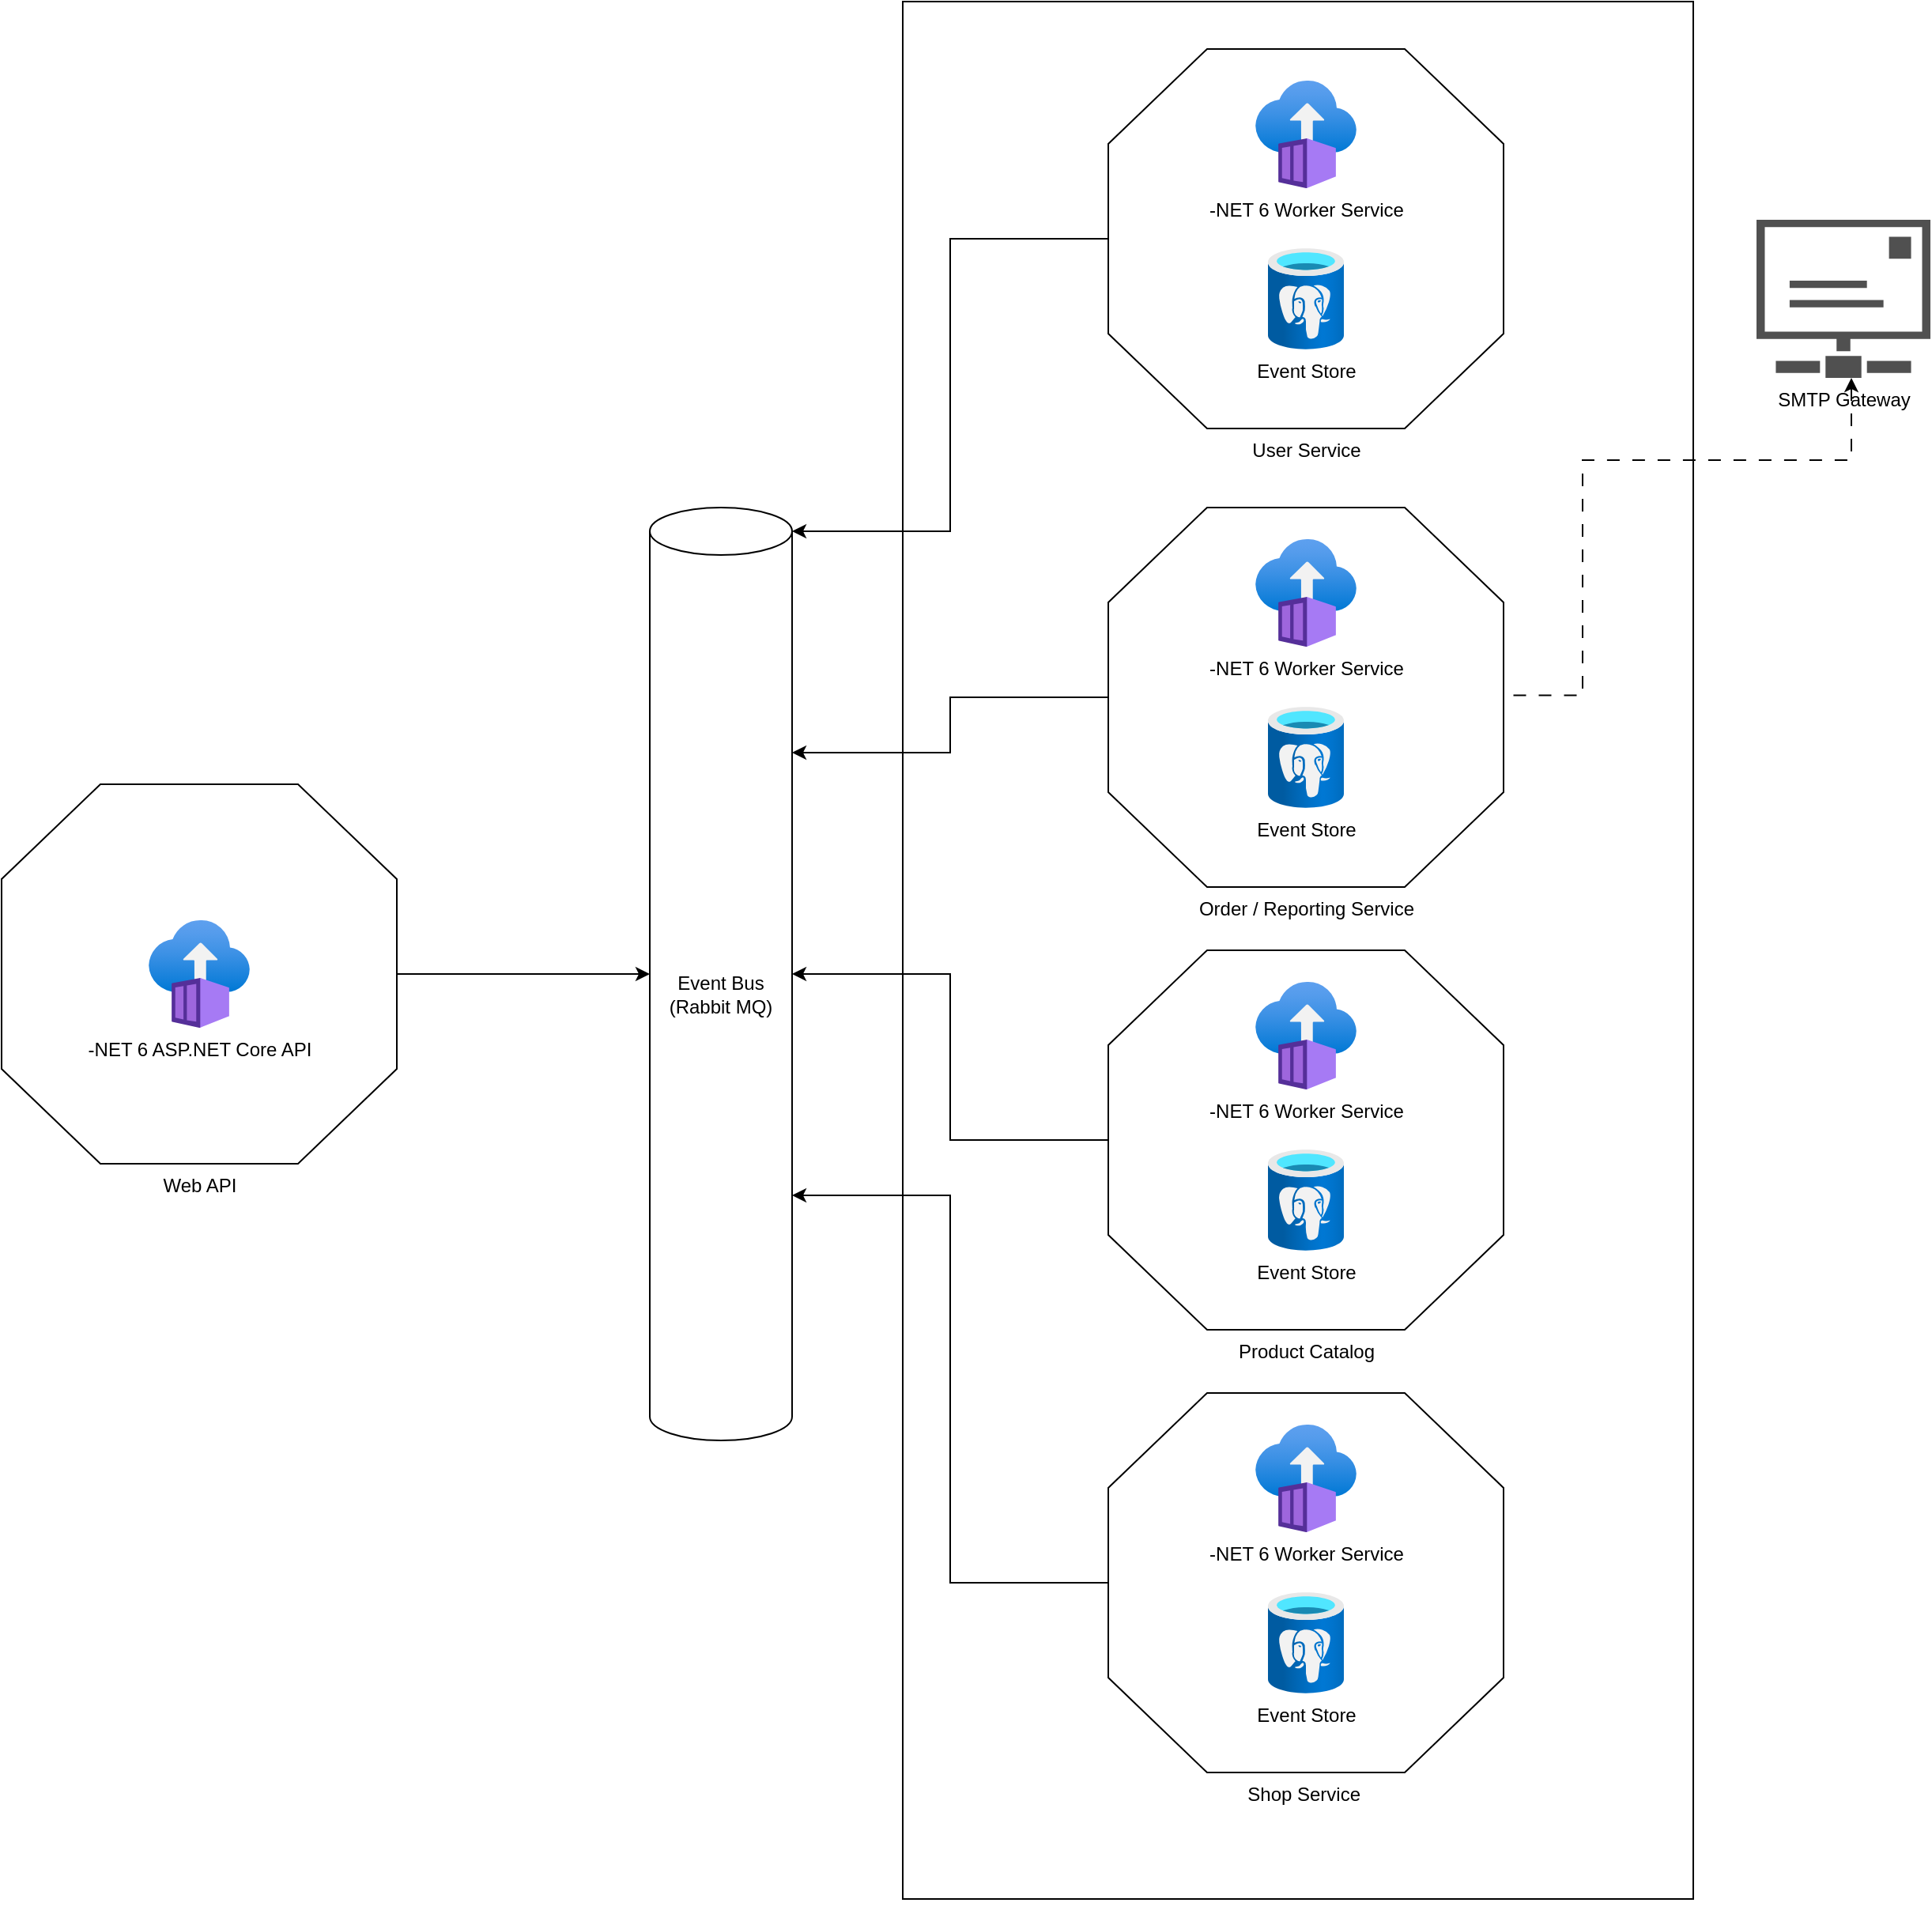 <mxfile version="21.6.2" type="device">
  <diagram name="Page-1" id="LeqBt3QxtkIke1zQ_wx4">
    <mxGraphModel dx="940" dy="1306" grid="1" gridSize="10" guides="1" tooltips="1" connect="1" arrows="1" fold="1" page="1" pageScale="1" pageWidth="1654" pageHeight="1169" math="0" shadow="0">
      <root>
        <mxCell id="0" />
        <mxCell id="1" parent="0" />
        <mxCell id="7f5UihAbvfZewNqgtJsA-15" value="" style="rounded=0;whiteSpace=wrap;html=1;" parent="1" vertex="1">
          <mxGeometry x="1060" y="60" width="500" height="1200" as="geometry" />
        </mxCell>
        <mxCell id="OSAskZM3fPVOvL9MaifF-22" style="edgeStyle=orthogonalEdgeStyle;rounded=0;orthogonalLoop=1;jettySize=auto;html=1;entryX=1;entryY=0;entryDx=0;entryDy=15;entryPerimeter=0;" edge="1" parent="1" source="7f5UihAbvfZewNqgtJsA-6" target="OSAskZM3fPVOvL9MaifF-14">
          <mxGeometry relative="1" as="geometry" />
        </mxCell>
        <mxCell id="7f5UihAbvfZewNqgtJsA-6" value="User Service" style="verticalLabelPosition=bottom;verticalAlign=top;html=1;shape=mxgraph.basic.polygon;polyCoords=[[0.25,0],[0.75,0],[1,0.25],[1,0.75],[0.75,1],[0.25,1],[0,0.75],[0,0.25]];polyline=0;" parent="1" vertex="1">
          <mxGeometry x="1190" y="90" width="250" height="240" as="geometry" />
        </mxCell>
        <mxCell id="7f5UihAbvfZewNqgtJsA-16" style="edgeStyle=orthogonalEdgeStyle;rounded=0;orthogonalLoop=1;jettySize=auto;html=1;exitX=0.5;exitY=1;exitDx=0;exitDy=0;" parent="1" source="7f5UihAbvfZewNqgtJsA-15" target="7f5UihAbvfZewNqgtJsA-15" edge="1">
          <mxGeometry relative="1" as="geometry" />
        </mxCell>
        <mxCell id="OSAskZM3fPVOvL9MaifF-2" value="-NET 6 Worker Service" style="image;aspect=fixed;html=1;points=[];align=center;fontSize=12;image=img/lib/azure2/compute/Container_Instances.svg;" vertex="1" parent="1">
          <mxGeometry x="1283" y="110" width="64" height="68" as="geometry" />
        </mxCell>
        <mxCell id="OSAskZM3fPVOvL9MaifF-3" value="Event Store" style="image;aspect=fixed;html=1;points=[];align=center;fontSize=12;image=img/lib/azure2/databases/Azure_Database_PostgreSQL_Server.svg;" vertex="1" parent="1">
          <mxGeometry x="1291" y="216" width="48" height="64" as="geometry" />
        </mxCell>
        <mxCell id="OSAskZM3fPVOvL9MaifF-23" style="edgeStyle=orthogonalEdgeStyle;rounded=0;orthogonalLoop=1;jettySize=auto;html=1;entryX=1;entryY=0;entryDx=0;entryDy=155;entryPerimeter=0;" edge="1" parent="1" source="OSAskZM3fPVOvL9MaifF-4" target="OSAskZM3fPVOvL9MaifF-14">
          <mxGeometry relative="1" as="geometry" />
        </mxCell>
        <mxCell id="OSAskZM3fPVOvL9MaifF-27" style="edgeStyle=orthogonalEdgeStyle;rounded=0;orthogonalLoop=1;jettySize=auto;html=1;dashed=1;dashPattern=8 8;exitX=1.025;exitY=0.495;exitDx=0;exitDy=0;exitPerimeter=0;" edge="1" parent="1" source="OSAskZM3fPVOvL9MaifF-4" target="OSAskZM3fPVOvL9MaifF-26">
          <mxGeometry relative="1" as="geometry">
            <mxPoint x="1440" y="506" as="sourcePoint" />
            <mxPoint x="1910" y="276" as="targetPoint" />
            <Array as="points">
              <mxPoint x="1490" y="499" />
              <mxPoint x="1490" y="350" />
              <mxPoint x="1660" y="350" />
            </Array>
          </mxGeometry>
        </mxCell>
        <mxCell id="OSAskZM3fPVOvL9MaifF-4" value="Order / Reporting Service" style="verticalLabelPosition=bottom;verticalAlign=top;html=1;shape=mxgraph.basic.polygon;polyCoords=[[0.25,0],[0.75,0],[1,0.25],[1,0.75],[0.75,1],[0.25,1],[0,0.75],[0,0.25]];polyline=0;" vertex="1" parent="1">
          <mxGeometry x="1190" y="380" width="250" height="240" as="geometry" />
        </mxCell>
        <mxCell id="OSAskZM3fPVOvL9MaifF-5" value="-NET 6 Worker Service" style="image;aspect=fixed;html=1;points=[];align=center;fontSize=12;image=img/lib/azure2/compute/Container_Instances.svg;" vertex="1" parent="1">
          <mxGeometry x="1283" y="400" width="64" height="68" as="geometry" />
        </mxCell>
        <mxCell id="OSAskZM3fPVOvL9MaifF-6" value="Event Store" style="image;aspect=fixed;html=1;points=[];align=center;fontSize=12;image=img/lib/azure2/databases/Azure_Database_PostgreSQL_Server.svg;" vertex="1" parent="1">
          <mxGeometry x="1291" y="506" width="48" height="64" as="geometry" />
        </mxCell>
        <mxCell id="OSAskZM3fPVOvL9MaifF-24" style="edgeStyle=orthogonalEdgeStyle;rounded=0;orthogonalLoop=1;jettySize=auto;html=1;" edge="1" parent="1" source="OSAskZM3fPVOvL9MaifF-7" target="OSAskZM3fPVOvL9MaifF-14">
          <mxGeometry relative="1" as="geometry" />
        </mxCell>
        <mxCell id="OSAskZM3fPVOvL9MaifF-7" value="Product Catalog" style="verticalLabelPosition=bottom;verticalAlign=top;html=1;shape=mxgraph.basic.polygon;polyCoords=[[0.25,0],[0.75,0],[1,0.25],[1,0.75],[0.75,1],[0.25,1],[0,0.75],[0,0.25]];polyline=0;" vertex="1" parent="1">
          <mxGeometry x="1190" y="660" width="250" height="240" as="geometry" />
        </mxCell>
        <mxCell id="OSAskZM3fPVOvL9MaifF-8" value="-NET 6 Worker Service" style="image;aspect=fixed;html=1;points=[];align=center;fontSize=12;image=img/lib/azure2/compute/Container_Instances.svg;" vertex="1" parent="1">
          <mxGeometry x="1283" y="680" width="64" height="68" as="geometry" />
        </mxCell>
        <mxCell id="OSAskZM3fPVOvL9MaifF-9" value="Event Store" style="image;aspect=fixed;html=1;points=[];align=center;fontSize=12;image=img/lib/azure2/databases/Azure_Database_PostgreSQL_Server.svg;" vertex="1" parent="1">
          <mxGeometry x="1291" y="786" width="48" height="64" as="geometry" />
        </mxCell>
        <mxCell id="OSAskZM3fPVOvL9MaifF-25" style="edgeStyle=orthogonalEdgeStyle;rounded=0;orthogonalLoop=1;jettySize=auto;html=1;entryX=1;entryY=0;entryDx=0;entryDy=435;entryPerimeter=0;" edge="1" parent="1" source="OSAskZM3fPVOvL9MaifF-10" target="OSAskZM3fPVOvL9MaifF-14">
          <mxGeometry relative="1" as="geometry" />
        </mxCell>
        <mxCell id="OSAskZM3fPVOvL9MaifF-10" value="Shop Service&amp;nbsp;&lt;br&gt;" style="verticalLabelPosition=bottom;verticalAlign=top;html=1;shape=mxgraph.basic.polygon;polyCoords=[[0.25,0],[0.75,0],[1,0.25],[1,0.75],[0.75,1],[0.25,1],[0,0.75],[0,0.25]];polyline=0;" vertex="1" parent="1">
          <mxGeometry x="1190" y="940" width="250" height="240" as="geometry" />
        </mxCell>
        <mxCell id="OSAskZM3fPVOvL9MaifF-11" value="-NET 6 Worker Service" style="image;aspect=fixed;html=1;points=[];align=center;fontSize=12;image=img/lib/azure2/compute/Container_Instances.svg;" vertex="1" parent="1">
          <mxGeometry x="1283" y="960" width="64" height="68" as="geometry" />
        </mxCell>
        <mxCell id="OSAskZM3fPVOvL9MaifF-12" value="Event Store" style="image;aspect=fixed;html=1;points=[];align=center;fontSize=12;image=img/lib/azure2/databases/Azure_Database_PostgreSQL_Server.svg;" vertex="1" parent="1">
          <mxGeometry x="1291" y="1066" width="48" height="64" as="geometry" />
        </mxCell>
        <mxCell id="OSAskZM3fPVOvL9MaifF-14" value="Event Bus&lt;br&gt;(Rabbit MQ)" style="shape=cylinder3;whiteSpace=wrap;html=1;boundedLbl=1;backgroundOutline=1;size=15;" vertex="1" parent="1">
          <mxGeometry x="900" y="380" width="90" height="590" as="geometry" />
        </mxCell>
        <mxCell id="OSAskZM3fPVOvL9MaifF-21" style="edgeStyle=orthogonalEdgeStyle;rounded=0;orthogonalLoop=1;jettySize=auto;html=1;" edge="1" parent="1" source="OSAskZM3fPVOvL9MaifF-15" target="OSAskZM3fPVOvL9MaifF-14">
          <mxGeometry relative="1" as="geometry" />
        </mxCell>
        <mxCell id="OSAskZM3fPVOvL9MaifF-15" value="Web API" style="verticalLabelPosition=bottom;verticalAlign=top;html=1;shape=mxgraph.basic.polygon;polyCoords=[[0.25,0],[0.75,0],[1,0.25],[1,0.75],[0.75,1],[0.25,1],[0,0.75],[0,0.25]];polyline=0;" vertex="1" parent="1">
          <mxGeometry x="490" y="555" width="250" height="240" as="geometry" />
        </mxCell>
        <mxCell id="OSAskZM3fPVOvL9MaifF-16" value="-NET 6 ASP.NET Core API" style="image;aspect=fixed;html=1;points=[];align=center;fontSize=12;image=img/lib/azure2/compute/Container_Instances.svg;" vertex="1" parent="1">
          <mxGeometry x="583" y="641" width="64" height="68" as="geometry" />
        </mxCell>
        <mxCell id="OSAskZM3fPVOvL9MaifF-26" value="SMTP Gateway" style="sketch=0;pointerEvents=1;shadow=0;dashed=0;html=1;strokeColor=none;fillColor=#505050;labelPosition=center;verticalLabelPosition=bottom;verticalAlign=top;outlineConnect=0;align=center;shape=mxgraph.office.communications.smtp_connector;" vertex="1" parent="1">
          <mxGeometry x="1600" y="198" width="110" height="100" as="geometry" />
        </mxCell>
      </root>
    </mxGraphModel>
  </diagram>
</mxfile>
